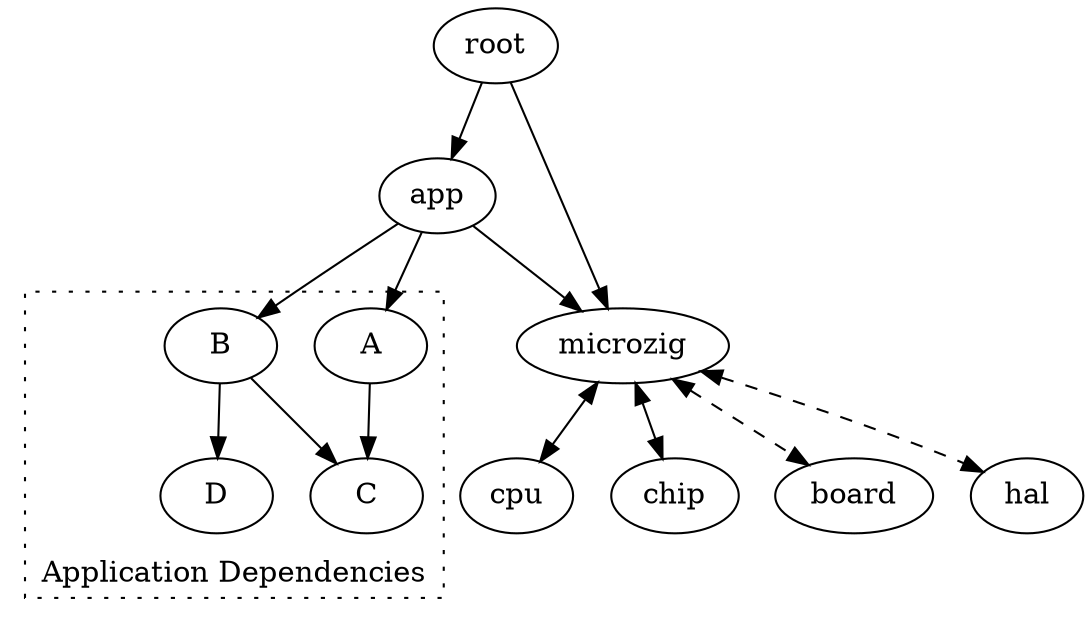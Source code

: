 digraph {
    root -> app
    root -> microzig

    app -> microzig
    app -> A
    app -> B

    subgraph cluster_0 {
            style="dotted"
            graph [labelloc=b]
            A -> C
            B -> C
            B -> D
            label = "Application Dependencies";
    }

    microzig -> cpu [dir="both"]
    microzig -> chip [dir="both"]
    microzig -> board [dir="both", style="dashed"]
    microzig -> hal [dir="both", style="dashed"]
}
